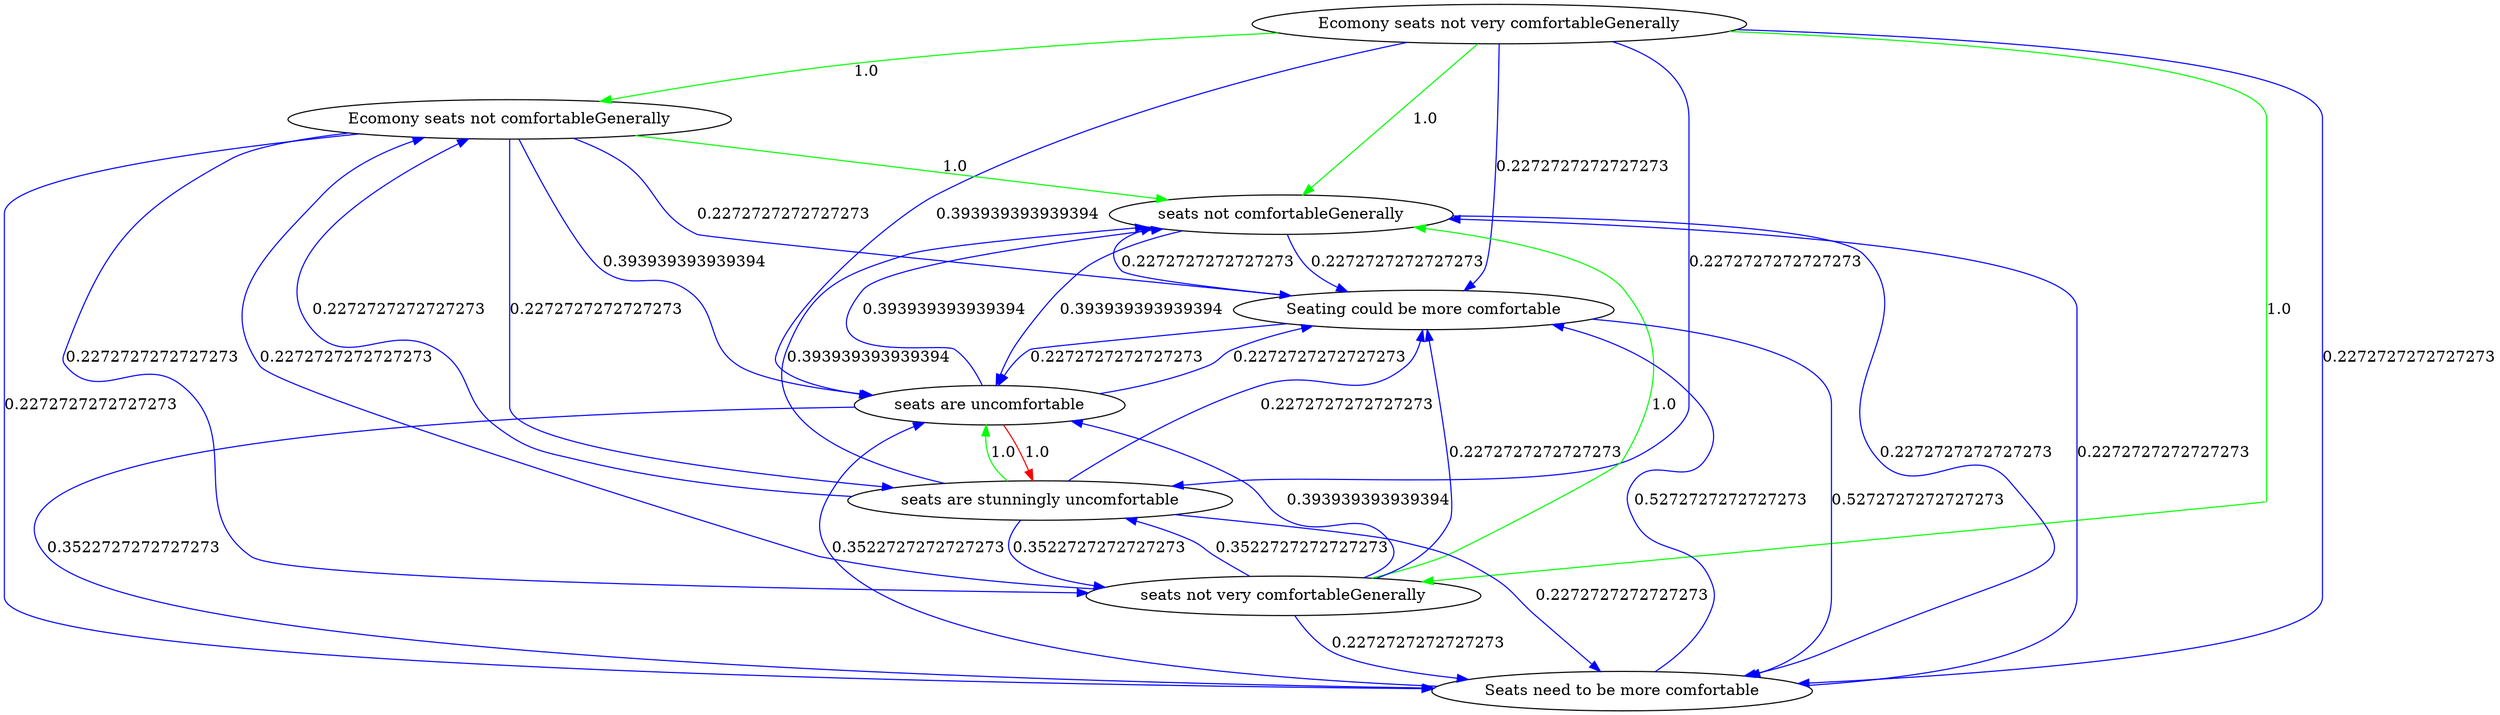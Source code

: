 digraph rawGraph {
"Ecomony seats not very comfortableGenerally";"Ecomony seats not comfortableGenerally";"seats not comfortableGenerally";"seats not very comfortableGenerally";"Seating could be more comfortable";"Seats need to be more comfortable";"seats are stunningly uncomfortable";"seats are uncomfortable";"Ecomony seats not very comfortableGenerally" -> "Ecomony seats not comfortableGenerally" [label=1.0] [color=green]
"Ecomony seats not comfortableGenerally" -> "seats not comfortableGenerally" [label=1.0] [color=green]
"Ecomony seats not very comfortableGenerally" -> "seats not very comfortableGenerally" [label=1.0] [color=green]
"seats not very comfortableGenerally" -> "seats not comfortableGenerally" [label=1.0] [color=green]
"Ecomony seats not very comfortableGenerally" -> "seats not comfortableGenerally" [label=1.0] [color=green]
"seats not comfortableGenerally" -> "Seats need to be more comfortable" [label=0.2272727272727273] [color=blue]
"Seats need to be more comfortable" -> "seats not comfortableGenerally" [label=0.2272727272727273] [color=blue]
"Seats need to be more comfortable" -> "Seating could be more comfortable" [label=0.5272727272727273] [color=blue]
"Seating could be more comfortable" -> "Seats need to be more comfortable" [label=0.5272727272727273] [color=blue]
"seats are stunningly uncomfortable" -> "seats are uncomfortable" [label=1.0] [color=green]
"seats are uncomfortable" -> "seats are stunningly uncomfortable" [label=1.0] [color=red]
"seats are uncomfortable" -> "seats not comfortableGenerally" [label=0.393939393939394] [color=blue]
"seats not comfortableGenerally" -> "seats are uncomfortable" [label=0.393939393939394] [color=blue]
"seats not very comfortableGenerally" -> "seats are stunningly uncomfortable" [label=0.3522727272727273] [color=blue]
"Ecomony seats not comfortableGenerally" -> "seats are stunningly uncomfortable" [label=0.2272727272727273] [color=blue]
"seats are stunningly uncomfortable" -> "seats not very comfortableGenerally" [label=0.3522727272727273] [color=blue]
"seats are stunningly uncomfortable" -> "Ecomony seats not comfortableGenerally" [label=0.2272727272727273] [color=blue]
"seats are uncomfortable" -> "Seating could be more comfortable" [label=0.2272727272727273] [color=blue]
"Seating could be more comfortable" -> "seats are uncomfortable" [label=0.2272727272727273] [color=blue]
"Seats need to be more comfortable" -> "seats are uncomfortable" [label=0.3522727272727273] [color=blue]
"seats are uncomfortable" -> "Seats need to be more comfortable" [label=0.3522727272727273] [color=blue]
"Ecomony seats not very comfortableGenerally" -> "seats are uncomfortable" [label=0.393939393939394] [color=blue]
"Ecomony seats not comfortableGenerally" -> "seats are uncomfortable" [label=0.393939393939394] [color=blue]
"Ecomony seats not comfortableGenerally" -> "seats not very comfortableGenerally" [label=0.2272727272727273] [color=blue]
"seats not very comfortableGenerally" -> "seats are uncomfortable" [label=0.393939393939394] [color=blue]
"seats not very comfortableGenerally" -> "Ecomony seats not comfortableGenerally" [label=0.2272727272727273] [color=blue]
"seats are stunningly uncomfortable" -> "seats not comfortableGenerally" [label=0.393939393939394] [color=blue]
"seats are stunningly uncomfortable" -> "Seating could be more comfortable" [label=0.2272727272727273] [color=blue]
"seats are stunningly uncomfortable" -> "Seats need to be more comfortable" [label=0.2272727272727273] [color=blue]
"Ecomony seats not very comfortableGenerally" -> "Seating could be more comfortable" [label=0.2272727272727273] [color=blue]
"Ecomony seats not very comfortableGenerally" -> "seats are stunningly uncomfortable" [label=0.2272727272727273] [color=blue]
"Ecomony seats not very comfortableGenerally" -> "Seats need to be more comfortable" [label=0.2272727272727273] [color=blue]
"Ecomony seats not comfortableGenerally" -> "Seating could be more comfortable" [label=0.2272727272727273] [color=blue]
"Ecomony seats not comfortableGenerally" -> "Seats need to be more comfortable" [label=0.2272727272727273] [color=blue]
"seats not comfortableGenerally" -> "Seating could be more comfortable" [label=0.2272727272727273] [color=blue]
"seats not very comfortableGenerally" -> "Seating could be more comfortable" [label=0.2272727272727273] [color=blue]
"seats not very comfortableGenerally" -> "Seats need to be more comfortable" [label=0.2272727272727273] [color=blue]
"Seating could be more comfortable" -> "seats not comfortableGenerally" [label=0.2272727272727273] [color=blue]
}